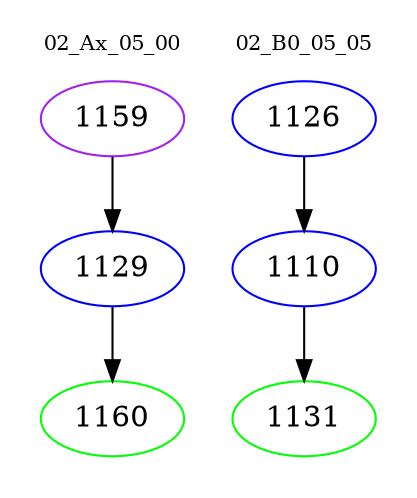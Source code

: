 digraph{
subgraph cluster_0 {
color = white
label = "02_Ax_05_00";
fontsize=10;
T0_1159 [label="1159", color="purple"]
T0_1159 -> T0_1129 [color="black"]
T0_1129 [label="1129", color="blue"]
T0_1129 -> T0_1160 [color="black"]
T0_1160 [label="1160", color="green"]
}
subgraph cluster_1 {
color = white
label = "02_B0_05_05";
fontsize=10;
T1_1126 [label="1126", color="blue"]
T1_1126 -> T1_1110 [color="black"]
T1_1110 [label="1110", color="blue"]
T1_1110 -> T1_1131 [color="black"]
T1_1131 [label="1131", color="green"]
}
}
